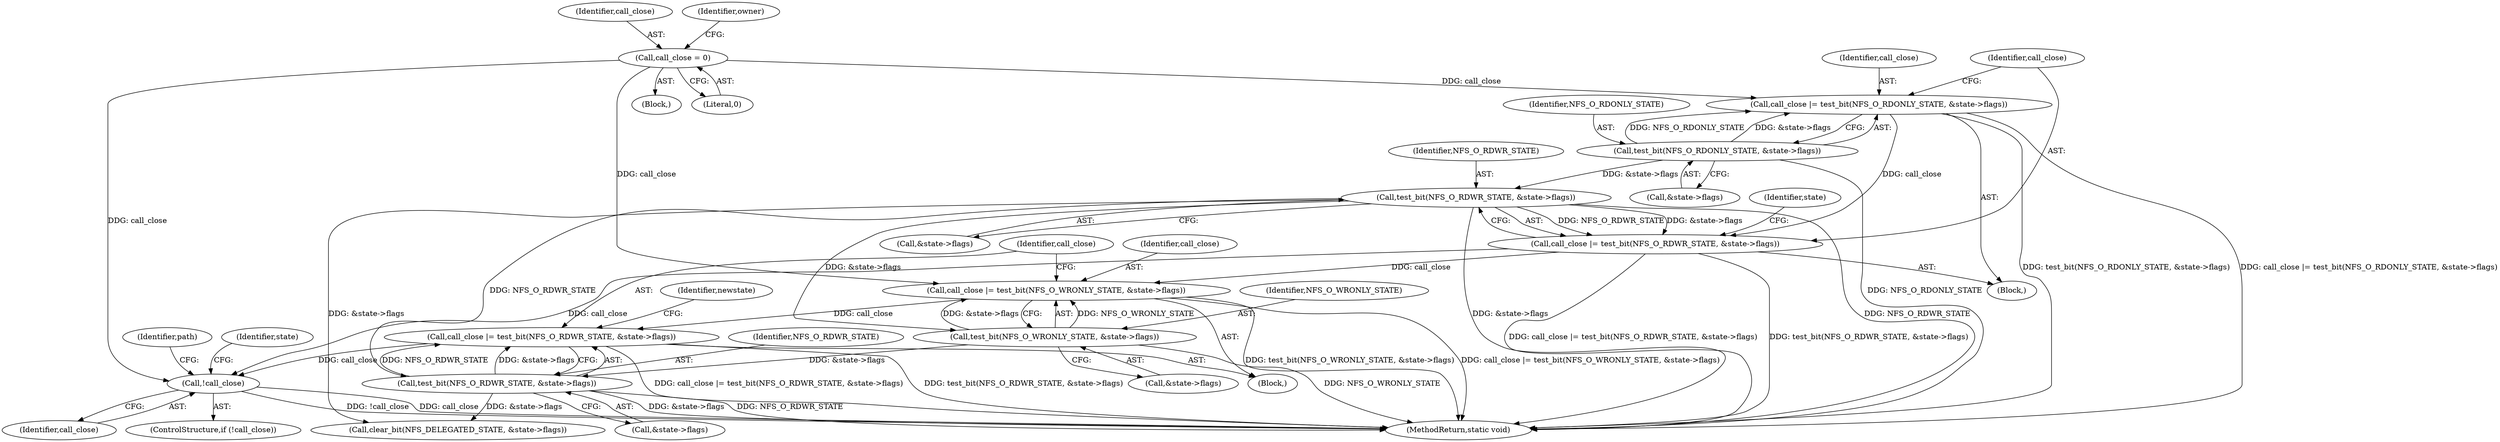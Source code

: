 digraph "0_linux_dc0b027dfadfcb8a5504f7d8052754bf8d501ab9_26@API" {
"1000235" [label="(Call,!call_close)"];
"1000208" [label="(Call,call_close |= test_bit(NFS_O_RDWR_STATE, &state->flags))"];
"1000200" [label="(Call,call_close |= test_bit(NFS_O_WRONLY_STATE, &state->flags))"];
"1000114" [label="(Call,call_close = 0)"];
"1000182" [label="(Call,call_close |= test_bit(NFS_O_RDWR_STATE, &state->flags))"];
"1000174" [label="(Call,call_close |= test_bit(NFS_O_RDONLY_STATE, &state->flags))"];
"1000176" [label="(Call,test_bit(NFS_O_RDONLY_STATE, &state->flags))"];
"1000184" [label="(Call,test_bit(NFS_O_RDWR_STATE, &state->flags))"];
"1000202" [label="(Call,test_bit(NFS_O_WRONLY_STATE, &state->flags))"];
"1000210" [label="(Call,test_bit(NFS_O_RDWR_STATE, &state->flags))"];
"1000209" [label="(Identifier,call_close)"];
"1000116" [label="(Literal,0)"];
"1000204" [label="(Call,&state->flags)"];
"1000177" [label="(Identifier,NFS_O_RDONLY_STATE)"];
"1000239" [label="(Identifier,state)"];
"1000114" [label="(Call,call_close = 0)"];
"1000220" [label="(Call,clear_bit(NFS_DELEGATED_STATE, &state->flags))"];
"1000218" [label="(Identifier,newstate)"];
"1000200" [label="(Call,call_close |= test_bit(NFS_O_WRONLY_STATE, &state->flags))"];
"1000186" [label="(Call,&state->flags)"];
"1000184" [label="(Call,test_bit(NFS_O_RDWR_STATE, &state->flags))"];
"1000210" [label="(Call,test_bit(NFS_O_RDWR_STATE, &state->flags))"];
"1000203" [label="(Identifier,NFS_O_WRONLY_STATE)"];
"1000115" [label="(Identifier,call_close)"];
"1000247" [label="(MethodReturn,static void)"];
"1000212" [label="(Call,&state->flags)"];
"1000182" [label="(Call,call_close |= test_bit(NFS_O_RDWR_STATE, &state->flags))"];
"1000174" [label="(Call,call_close |= test_bit(NFS_O_RDONLY_STATE, &state->flags))"];
"1000211" [label="(Identifier,NFS_O_RDWR_STATE)"];
"1000234" [label="(ControlStructure,if (!call_close))"];
"1000183" [label="(Identifier,call_close)"];
"1000178" [label="(Call,&state->flags)"];
"1000236" [label="(Identifier,call_close)"];
"1000201" [label="(Identifier,call_close)"];
"1000244" [label="(Identifier,path)"];
"1000176" [label="(Call,test_bit(NFS_O_RDONLY_STATE, &state->flags))"];
"1000170" [label="(Block,)"];
"1000106" [label="(Block,)"];
"1000121" [label="(Identifier,owner)"];
"1000235" [label="(Call,!call_close)"];
"1000175" [label="(Identifier,call_close)"];
"1000196" [label="(Block,)"];
"1000208" [label="(Call,call_close |= test_bit(NFS_O_RDWR_STATE, &state->flags))"];
"1000202" [label="(Call,test_bit(NFS_O_WRONLY_STATE, &state->flags))"];
"1000193" [label="(Identifier,state)"];
"1000185" [label="(Identifier,NFS_O_RDWR_STATE)"];
"1000235" -> "1000234"  [label="AST: "];
"1000235" -> "1000236"  [label="CFG: "];
"1000236" -> "1000235"  [label="AST: "];
"1000239" -> "1000235"  [label="CFG: "];
"1000244" -> "1000235"  [label="CFG: "];
"1000235" -> "1000247"  [label="DDG: !call_close"];
"1000235" -> "1000247"  [label="DDG: call_close"];
"1000208" -> "1000235"  [label="DDG: call_close"];
"1000114" -> "1000235"  [label="DDG: call_close"];
"1000182" -> "1000235"  [label="DDG: call_close"];
"1000208" -> "1000196"  [label="AST: "];
"1000208" -> "1000210"  [label="CFG: "];
"1000209" -> "1000208"  [label="AST: "];
"1000210" -> "1000208"  [label="AST: "];
"1000218" -> "1000208"  [label="CFG: "];
"1000208" -> "1000247"  [label="DDG: test_bit(NFS_O_RDWR_STATE, &state->flags)"];
"1000208" -> "1000247"  [label="DDG: call_close |= test_bit(NFS_O_RDWR_STATE, &state->flags)"];
"1000200" -> "1000208"  [label="DDG: call_close"];
"1000210" -> "1000208"  [label="DDG: NFS_O_RDWR_STATE"];
"1000210" -> "1000208"  [label="DDG: &state->flags"];
"1000200" -> "1000196"  [label="AST: "];
"1000200" -> "1000202"  [label="CFG: "];
"1000201" -> "1000200"  [label="AST: "];
"1000202" -> "1000200"  [label="AST: "];
"1000209" -> "1000200"  [label="CFG: "];
"1000200" -> "1000247"  [label="DDG: call_close |= test_bit(NFS_O_WRONLY_STATE, &state->flags)"];
"1000200" -> "1000247"  [label="DDG: test_bit(NFS_O_WRONLY_STATE, &state->flags)"];
"1000114" -> "1000200"  [label="DDG: call_close"];
"1000182" -> "1000200"  [label="DDG: call_close"];
"1000202" -> "1000200"  [label="DDG: NFS_O_WRONLY_STATE"];
"1000202" -> "1000200"  [label="DDG: &state->flags"];
"1000114" -> "1000106"  [label="AST: "];
"1000114" -> "1000116"  [label="CFG: "];
"1000115" -> "1000114"  [label="AST: "];
"1000116" -> "1000114"  [label="AST: "];
"1000121" -> "1000114"  [label="CFG: "];
"1000114" -> "1000174"  [label="DDG: call_close"];
"1000182" -> "1000170"  [label="AST: "];
"1000182" -> "1000184"  [label="CFG: "];
"1000183" -> "1000182"  [label="AST: "];
"1000184" -> "1000182"  [label="AST: "];
"1000193" -> "1000182"  [label="CFG: "];
"1000182" -> "1000247"  [label="DDG: call_close |= test_bit(NFS_O_RDWR_STATE, &state->flags)"];
"1000182" -> "1000247"  [label="DDG: test_bit(NFS_O_RDWR_STATE, &state->flags)"];
"1000174" -> "1000182"  [label="DDG: call_close"];
"1000184" -> "1000182"  [label="DDG: NFS_O_RDWR_STATE"];
"1000184" -> "1000182"  [label="DDG: &state->flags"];
"1000174" -> "1000170"  [label="AST: "];
"1000174" -> "1000176"  [label="CFG: "];
"1000175" -> "1000174"  [label="AST: "];
"1000176" -> "1000174"  [label="AST: "];
"1000183" -> "1000174"  [label="CFG: "];
"1000174" -> "1000247"  [label="DDG: test_bit(NFS_O_RDONLY_STATE, &state->flags)"];
"1000174" -> "1000247"  [label="DDG: call_close |= test_bit(NFS_O_RDONLY_STATE, &state->flags)"];
"1000176" -> "1000174"  [label="DDG: NFS_O_RDONLY_STATE"];
"1000176" -> "1000174"  [label="DDG: &state->flags"];
"1000176" -> "1000178"  [label="CFG: "];
"1000177" -> "1000176"  [label="AST: "];
"1000178" -> "1000176"  [label="AST: "];
"1000176" -> "1000247"  [label="DDG: NFS_O_RDONLY_STATE"];
"1000176" -> "1000184"  [label="DDG: &state->flags"];
"1000184" -> "1000186"  [label="CFG: "];
"1000185" -> "1000184"  [label="AST: "];
"1000186" -> "1000184"  [label="AST: "];
"1000184" -> "1000247"  [label="DDG: NFS_O_RDWR_STATE"];
"1000184" -> "1000247"  [label="DDG: &state->flags"];
"1000184" -> "1000202"  [label="DDG: &state->flags"];
"1000184" -> "1000210"  [label="DDG: NFS_O_RDWR_STATE"];
"1000184" -> "1000220"  [label="DDG: &state->flags"];
"1000202" -> "1000204"  [label="CFG: "];
"1000203" -> "1000202"  [label="AST: "];
"1000204" -> "1000202"  [label="AST: "];
"1000202" -> "1000247"  [label="DDG: NFS_O_WRONLY_STATE"];
"1000202" -> "1000210"  [label="DDG: &state->flags"];
"1000210" -> "1000212"  [label="CFG: "];
"1000211" -> "1000210"  [label="AST: "];
"1000212" -> "1000210"  [label="AST: "];
"1000210" -> "1000247"  [label="DDG: &state->flags"];
"1000210" -> "1000247"  [label="DDG: NFS_O_RDWR_STATE"];
"1000210" -> "1000220"  [label="DDG: &state->flags"];
}
